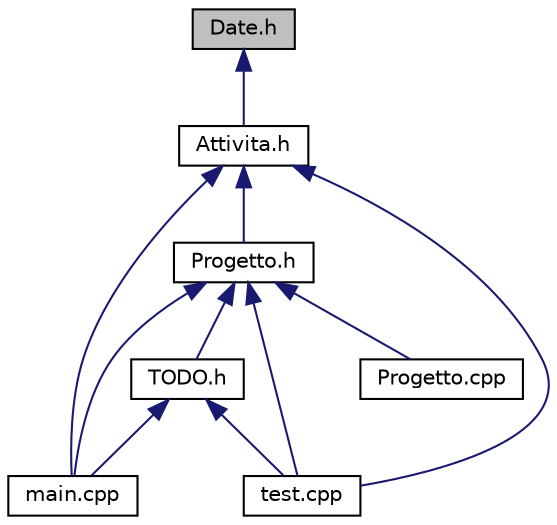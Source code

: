 digraph "Date.h"
{
 // LATEX_PDF_SIZE
  edge [fontname="Helvetica",fontsize="10",labelfontname="Helvetica",labelfontsize="10"];
  node [fontname="Helvetica",fontsize="10",shape=record];
  Node1 [label="Date.h",height=0.2,width=0.4,color="black", fillcolor="grey75", style="filled", fontcolor="black",tooltip=" "];
  Node1 -> Node2 [dir="back",color="midnightblue",fontsize="10",style="solid",fontname="Helvetica"];
  Node2 [label="Attivita.h",height=0.2,width=0.4,color="black", fillcolor="white", style="filled",URL="$_attivita_8h.html",tooltip="definizione e implementazione della classe Attivita"];
  Node2 -> Node3 [dir="back",color="midnightblue",fontsize="10",style="solid",fontname="Helvetica"];
  Node3 [label="main.cpp",height=0.2,width=0.4,color="black", fillcolor="white", style="filled",URL="$main_8cpp.html",tooltip="programma principale dell'applicazione TODO-LIST"];
  Node2 -> Node4 [dir="back",color="midnightblue",fontsize="10",style="solid",fontname="Helvetica"];
  Node4 [label="Progetto.h",height=0.2,width=0.4,color="black", fillcolor="white", style="filled",URL="$_progetto_8h.html",tooltip="definizione della classe Progetto"];
  Node4 -> Node3 [dir="back",color="midnightblue",fontsize="10",style="solid",fontname="Helvetica"];
  Node4 -> Node5 [dir="back",color="midnightblue",fontsize="10",style="solid",fontname="Helvetica"];
  Node5 [label="TODO.h",height=0.2,width=0.4,color="black", fillcolor="white", style="filled",URL="$_t_o_d_o_8h.html",tooltip="definizione e implementazione della classe TODO"];
  Node5 -> Node3 [dir="back",color="midnightblue",fontsize="10",style="solid",fontname="Helvetica"];
  Node5 -> Node6 [dir="back",color="midnightblue",fontsize="10",style="solid",fontname="Helvetica"];
  Node6 [label="test.cpp",height=0.2,width=0.4,color="black", fillcolor="white", style="filled",URL="$test_8cpp.html",tooltip=" "];
  Node4 -> Node7 [dir="back",color="midnightblue",fontsize="10",style="solid",fontname="Helvetica"];
  Node7 [label="Progetto.cpp",height=0.2,width=0.4,color="black", fillcolor="white", style="filled",URL="$_progetto_8cpp.html",tooltip="implementazione della classe Progetto"];
  Node4 -> Node6 [dir="back",color="midnightblue",fontsize="10",style="solid",fontname="Helvetica"];
  Node2 -> Node6 [dir="back",color="midnightblue",fontsize="10",style="solid",fontname="Helvetica"];
}
